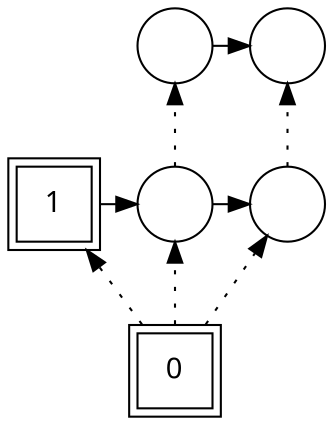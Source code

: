 digraph G {
rankdir = BT;
Node [ fontname="Arial Unicode Multicast"];
Player		[ label="1" shape=square peripheries=2];
Ground		[ label="0" shape=square peripheries=2];
Sausage1		[ label="" shape=circle];
Sausage0		[ label="" shape=circle];
Sausage3		[ label="" shape=circle];
Sausage2		[ label="" shape=circle];
{rank=same; Player,Sausage1};
{rank=same; Sausage1,Sausage3};
{rank=same; Sausage0,Sausage2};
	"Ground" -> "Player" [style=dotted ];
	"Player" -> "Sausage1" [constraint=false];
	"Ground" -> "Sausage1" [style=dotted ];
	"Sausage1" -> "Sausage0" [style=dotted ];
	"Sausage1" -> "Sausage3" [constraint=false];
	"Sausage0" -> "Sausage2" [constraint=false];
	"Ground" -> "Sausage3" [style=dotted ];
	"Sausage3" -> "Sausage2" [style=dotted ];
}